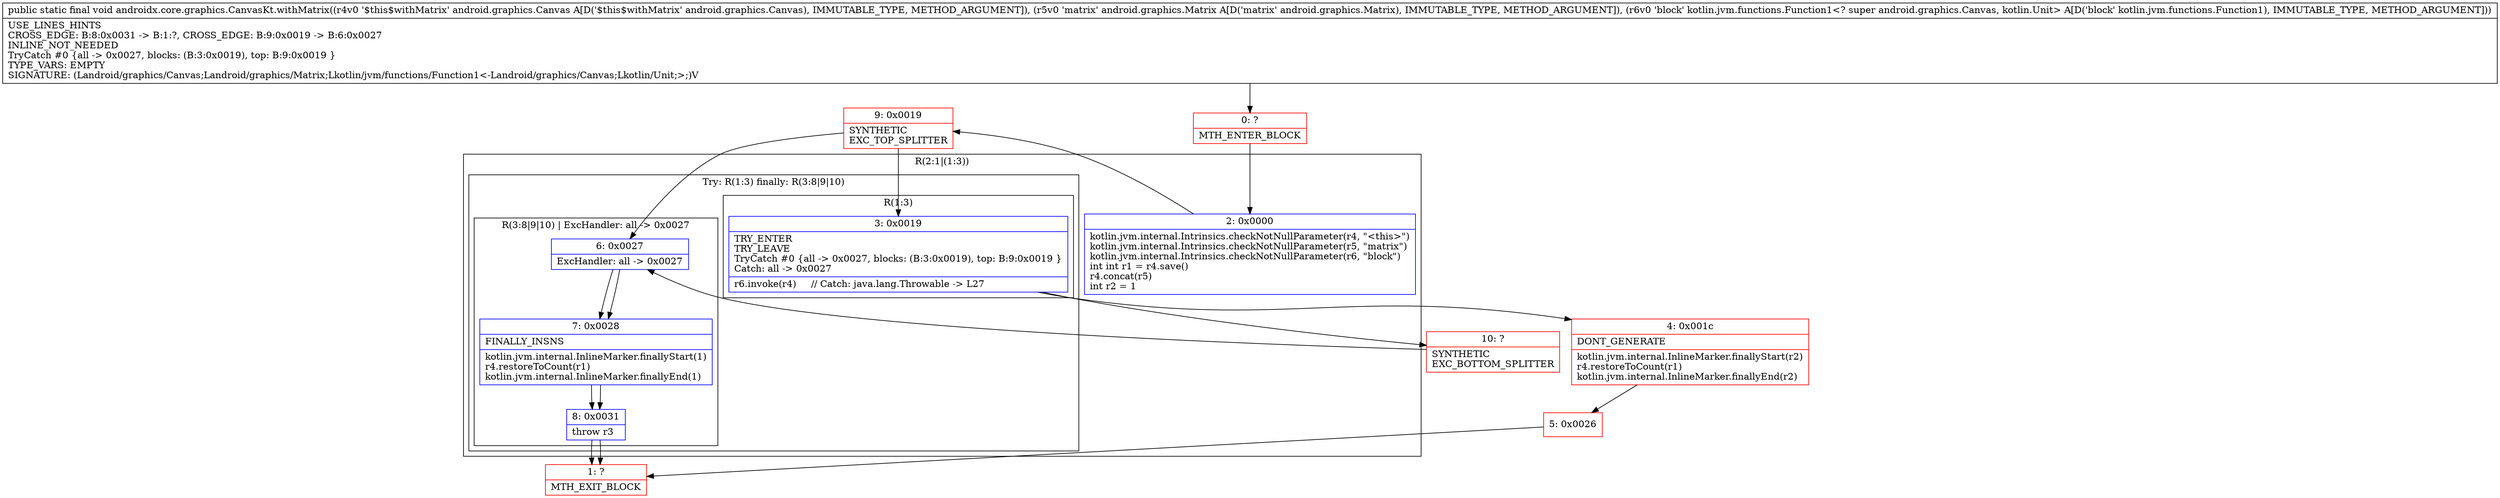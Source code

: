 digraph "CFG forandroidx.core.graphics.CanvasKt.withMatrix(Landroid\/graphics\/Canvas;Landroid\/graphics\/Matrix;Lkotlin\/jvm\/functions\/Function1;)V" {
subgraph cluster_Region_1330668010 {
label = "R(2:1|(1:3))";
node [shape=record,color=blue];
Node_2 [shape=record,label="{2\:\ 0x0000|kotlin.jvm.internal.Intrinsics.checkNotNullParameter(r4, \"\<this\>\")\lkotlin.jvm.internal.Intrinsics.checkNotNullParameter(r5, \"matrix\")\lkotlin.jvm.internal.Intrinsics.checkNotNullParameter(r6, \"block\")\lint int r1 = r4.save()\lr4.concat(r5)\lint r2 = 1\l}"];
subgraph cluster_TryCatchRegion_150863533 {
label = "Try: R(1:3) finally: R(3:8|9|10)";
node [shape=record,color=blue];
subgraph cluster_Region_358530767 {
label = "R(1:3)";
node [shape=record,color=blue];
Node_3 [shape=record,label="{3\:\ 0x0019|TRY_ENTER\lTRY_LEAVE\lTryCatch #0 \{all \-\> 0x0027, blocks: (B:3:0x0019), top: B:9:0x0019 \}\lCatch: all \-\> 0x0027\l|r6.invoke(r4)     \/\/ Catch: java.lang.Throwable \-\> L27\l}"];
}
subgraph cluster_Region_1483870002 {
label = "R(3:8|9|10) | ExcHandler: all \-\> 0x0027\l";
node [shape=record,color=blue];
Node_6 [shape=record,label="{6\:\ 0x0027|ExcHandler: all \-\> 0x0027\l}"];
Node_7 [shape=record,label="{7\:\ 0x0028|FINALLY_INSNS\l|kotlin.jvm.internal.InlineMarker.finallyStart(1)\lr4.restoreToCount(r1)\lkotlin.jvm.internal.InlineMarker.finallyEnd(1)\l}"];
Node_8 [shape=record,label="{8\:\ 0x0031|throw r3\l}"];
}
}
}
subgraph cluster_Region_1483870002 {
label = "R(3:8|9|10) | ExcHandler: all \-\> 0x0027\l";
node [shape=record,color=blue];
Node_6 [shape=record,label="{6\:\ 0x0027|ExcHandler: all \-\> 0x0027\l}"];
Node_7 [shape=record,label="{7\:\ 0x0028|FINALLY_INSNS\l|kotlin.jvm.internal.InlineMarker.finallyStart(1)\lr4.restoreToCount(r1)\lkotlin.jvm.internal.InlineMarker.finallyEnd(1)\l}"];
Node_8 [shape=record,label="{8\:\ 0x0031|throw r3\l}"];
}
Node_0 [shape=record,color=red,label="{0\:\ ?|MTH_ENTER_BLOCK\l}"];
Node_9 [shape=record,color=red,label="{9\:\ 0x0019|SYNTHETIC\lEXC_TOP_SPLITTER\l}"];
Node_4 [shape=record,color=red,label="{4\:\ 0x001c|DONT_GENERATE\l|kotlin.jvm.internal.InlineMarker.finallyStart(r2)\lr4.restoreToCount(r1)\lkotlin.jvm.internal.InlineMarker.finallyEnd(r2)\l}"];
Node_5 [shape=record,color=red,label="{5\:\ 0x0026}"];
Node_1 [shape=record,color=red,label="{1\:\ ?|MTH_EXIT_BLOCK\l}"];
Node_10 [shape=record,color=red,label="{10\:\ ?|SYNTHETIC\lEXC_BOTTOM_SPLITTER\l}"];
MethodNode[shape=record,label="{public static final void androidx.core.graphics.CanvasKt.withMatrix((r4v0 '$this$withMatrix' android.graphics.Canvas A[D('$this$withMatrix' android.graphics.Canvas), IMMUTABLE_TYPE, METHOD_ARGUMENT]), (r5v0 'matrix' android.graphics.Matrix A[D('matrix' android.graphics.Matrix), IMMUTABLE_TYPE, METHOD_ARGUMENT]), (r6v0 'block' kotlin.jvm.functions.Function1\<? super android.graphics.Canvas, kotlin.Unit\> A[D('block' kotlin.jvm.functions.Function1), IMMUTABLE_TYPE, METHOD_ARGUMENT]))  | USE_LINES_HINTS\lCROSS_EDGE: B:8:0x0031 \-\> B:1:?, CROSS_EDGE: B:9:0x0019 \-\> B:6:0x0027\lINLINE_NOT_NEEDED\lTryCatch #0 \{all \-\> 0x0027, blocks: (B:3:0x0019), top: B:9:0x0019 \}\lTYPE_VARS: EMPTY\lSIGNATURE: (Landroid\/graphics\/Canvas;Landroid\/graphics\/Matrix;Lkotlin\/jvm\/functions\/Function1\<\-Landroid\/graphics\/Canvas;Lkotlin\/Unit;\>;)V\l}"];
MethodNode -> Node_0;Node_2 -> Node_9;
Node_3 -> Node_4;
Node_3 -> Node_10;
Node_6 -> Node_7;
Node_7 -> Node_8;
Node_8 -> Node_1;
Node_6 -> Node_7;
Node_7 -> Node_8;
Node_8 -> Node_1;
Node_0 -> Node_2;
Node_9 -> Node_3;
Node_9 -> Node_6;
Node_4 -> Node_5;
Node_5 -> Node_1;
Node_10 -> Node_6;
}

